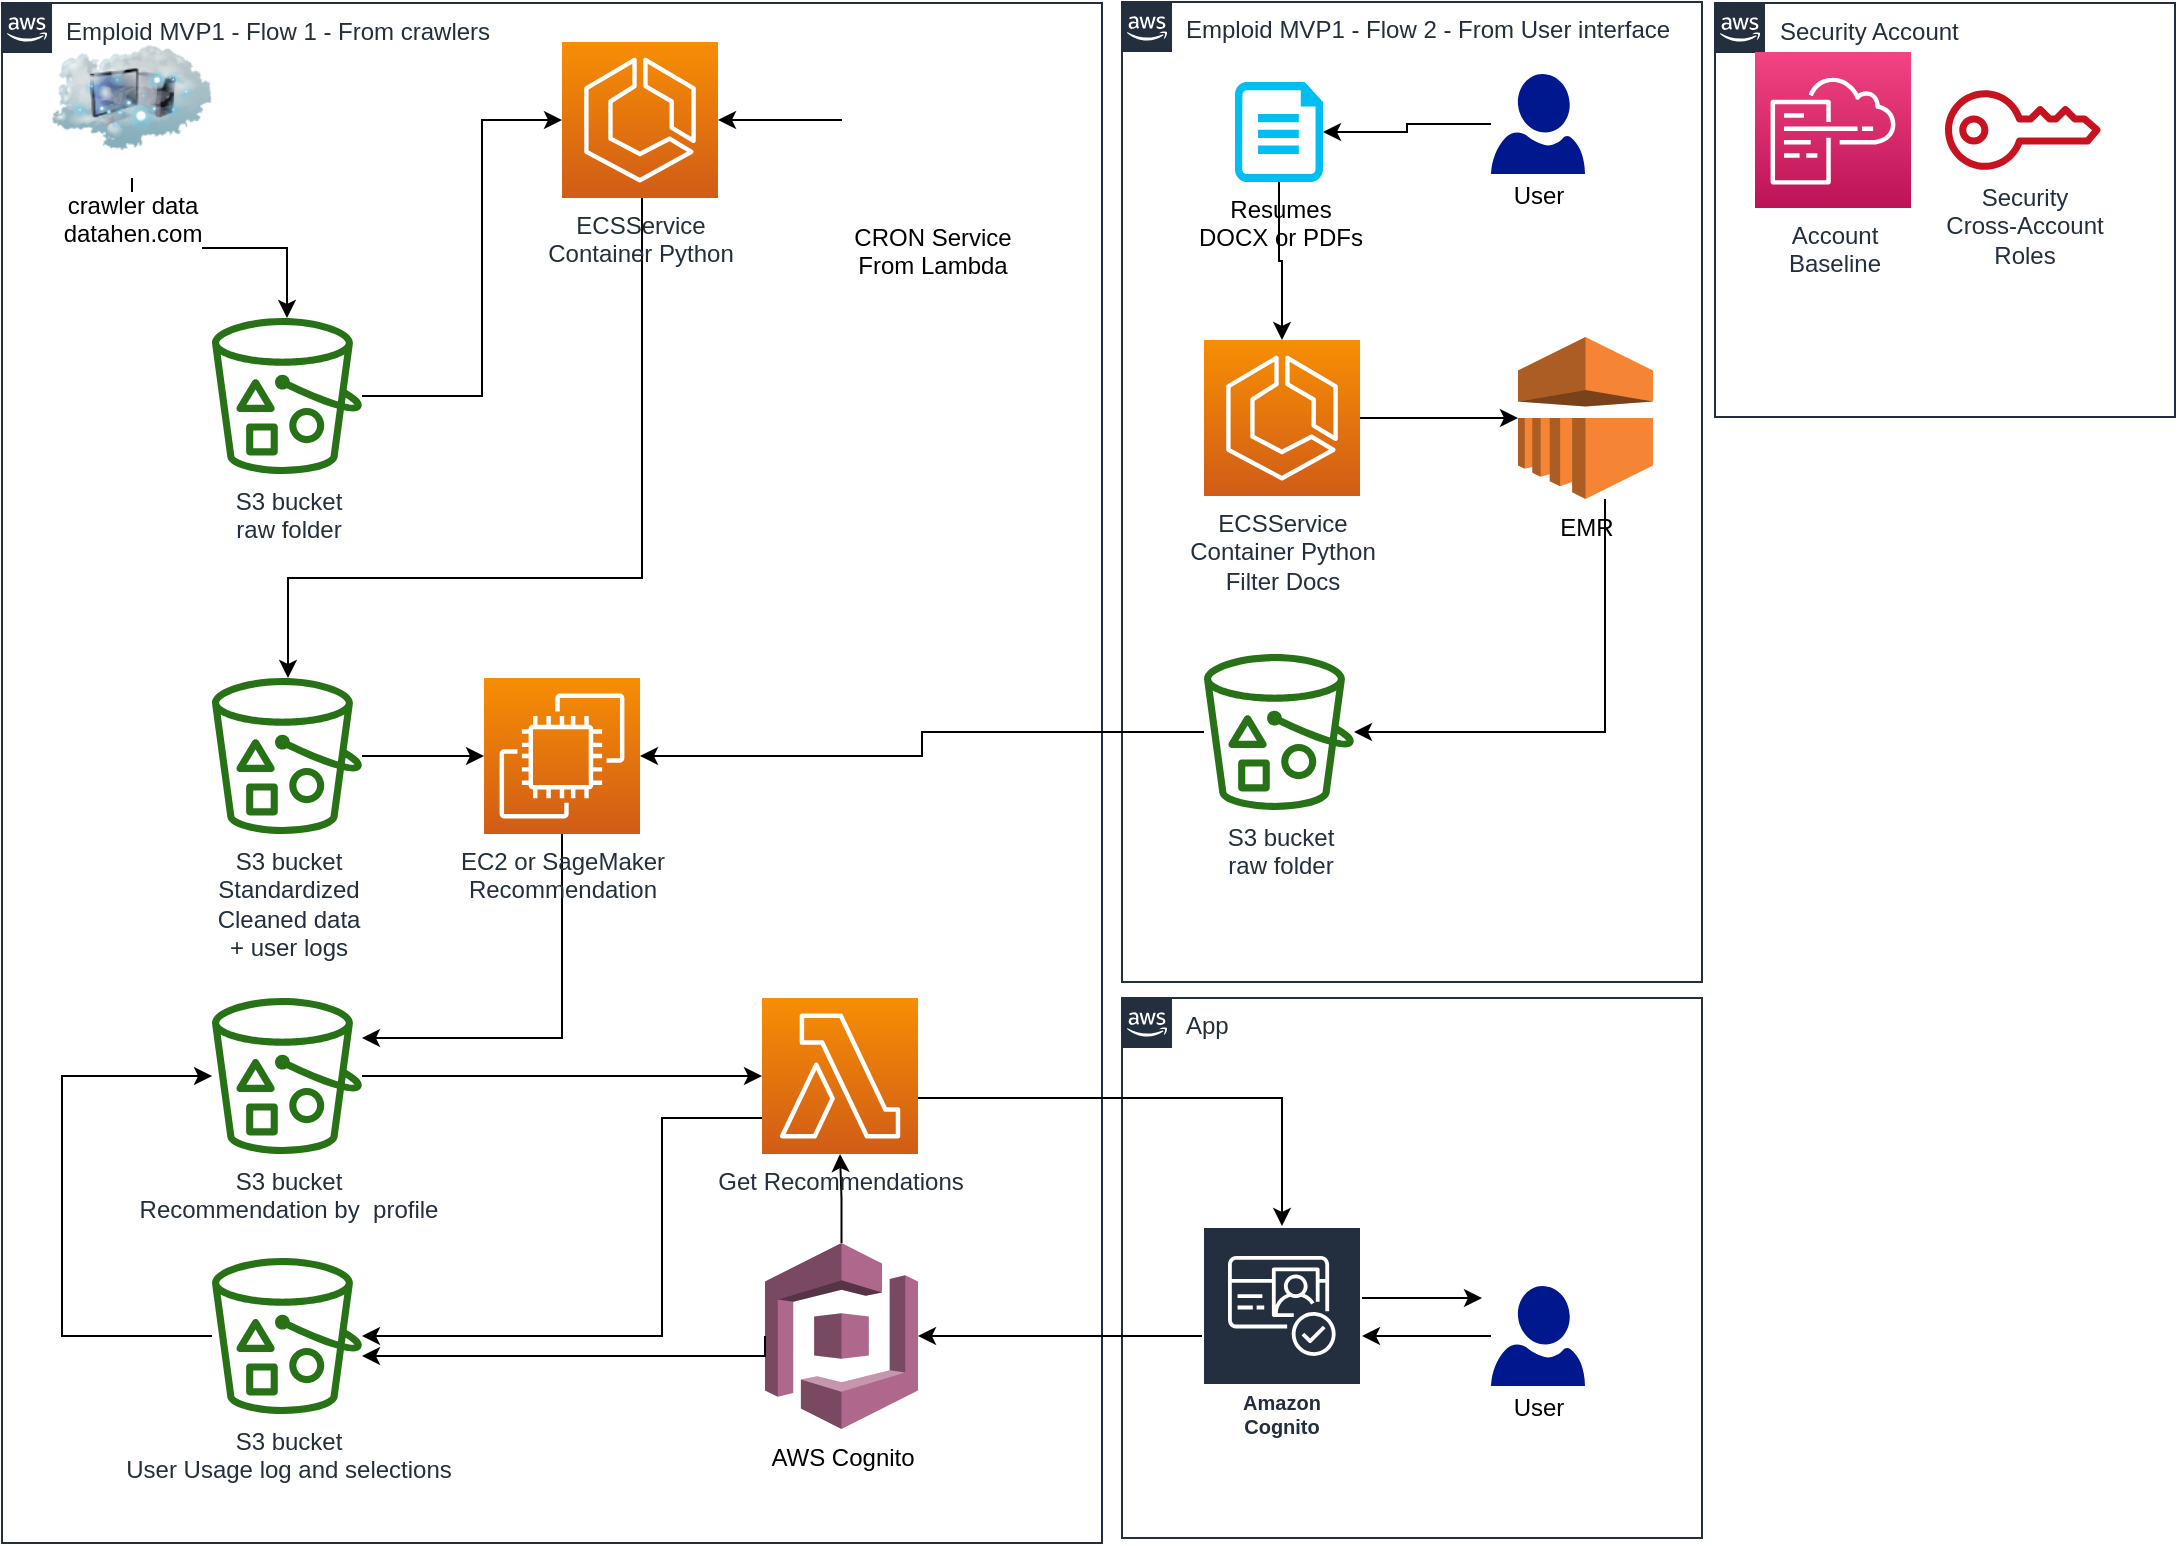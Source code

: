 <mxfile pages="1" version="11.2.8" type="device"><diagram id="Ht1M8jgEwFfnCIfOTk4-" name="Page-1"><mxGraphModel dx="1041" dy="1284" grid="1" gridSize="10" guides="1" tooltips="1" connect="1" arrows="1" fold="1" page="1" pageScale="1" pageWidth="1169" pageHeight="827" math="0" shadow="0"><root><mxCell id="0"/><mxCell id="1" parent="0"/><mxCell id="dfyFlv11HNrjt1Cb2bHD-29" value="Emploid MVP1 - Flow 2 - From User interface" style="points=[[0,0],[0.25,0],[0.5,0],[0.75,0],[1,0],[1,0.25],[1,0.5],[1,0.75],[1,1],[0.75,1],[0.5,1],[0.25,1],[0,1],[0,0.75],[0,0.5],[0,0.25]];outlineConnect=0;gradientColor=none;html=1;whiteSpace=wrap;fontSize=12;fontStyle=0;shape=mxgraph.aws4.group;grIcon=mxgraph.aws4.group_aws_cloud_alt;strokeColor=#232F3E;fillColor=none;verticalAlign=top;align=left;spacingLeft=30;fontColor=#232F3E;dashed=0;labelBackgroundColor=#ffffff;" parent="1" vertex="1"><mxGeometry x="590" y="-808" width="290" height="490" as="geometry"/></mxCell><mxCell id="UEzPUAAOIrF-is8g5C7q-186" value="Security Account" style="points=[[0,0],[0.25,0],[0.5,0],[0.75,0],[1,0],[1,0.25],[1,0.5],[1,0.75],[1,1],[0.75,1],[0.5,1],[0.25,1],[0,1],[0,0.75],[0,0.5],[0,0.25]];outlineConnect=0;gradientColor=none;html=1;whiteSpace=wrap;fontSize=12;fontStyle=0;shape=mxgraph.aws4.group;grIcon=mxgraph.aws4.group_aws_cloud_alt;strokeColor=#232F3E;fillColor=none;verticalAlign=top;align=left;spacingLeft=30;fontColor=#232F3E;dashed=0;labelBackgroundColor=#ffffff;" parent="1" vertex="1"><mxGeometry x="886.5" y="-807.5" width="230" height="207" as="geometry"/></mxCell><mxCell id="UEzPUAAOIrF-is8g5C7q-175" value="Emploid MVP1 - Flow 1 - From crawlers" style="points=[[0,0],[0.25,0],[0.5,0],[0.75,0],[1,0],[1,0.25],[1,0.5],[1,0.75],[1,1],[0.75,1],[0.5,1],[0.25,1],[0,1],[0,0.75],[0,0.5],[0,0.25]];outlineConnect=0;gradientColor=none;html=1;whiteSpace=wrap;fontSize=12;fontStyle=0;shape=mxgraph.aws4.group;grIcon=mxgraph.aws4.group_aws_cloud_alt;strokeColor=#232F3E;fillColor=none;verticalAlign=top;align=left;spacingLeft=30;fontColor=#232F3E;dashed=0;labelBackgroundColor=#ffffff;" parent="1" vertex="1"><mxGeometry x="30" y="-807.5" width="550" height="770" as="geometry"/></mxCell><mxCell id="UEzPUAAOIrF-is8g5C7q-191" value="Account&lt;br&gt;Baseline&lt;br&gt;" style="outlineConnect=0;fontColor=#232F3E;gradientColor=#F34482;gradientDirection=north;fillColor=#BC1356;strokeColor=#ffffff;dashed=0;verticalLabelPosition=bottom;verticalAlign=top;align=center;html=1;fontSize=12;fontStyle=0;aspect=fixed;shape=mxgraph.aws4.resourceIcon;resIcon=mxgraph.aws4.cloudformation;labelBackgroundColor=#ffffff;" parent="1" vertex="1"><mxGeometry x="906.5" y="-783" width="78" height="78" as="geometry"/></mxCell><mxCell id="UEzPUAAOIrF-is8g5C7q-192" value="Security&lt;br&gt;Cross-Account&lt;br&gt;Roles&lt;br&gt;" style="outlineConnect=0;fontColor=#232F3E;gradientColor=none;fillColor=#C7131F;strokeColor=none;dashed=0;verticalLabelPosition=bottom;verticalAlign=top;align=center;html=1;fontSize=12;fontStyle=0;aspect=fixed;pointerEvents=1;shape=mxgraph.aws4.addon;labelBackgroundColor=#ffffff;" parent="1" vertex="1"><mxGeometry x="1001.5" y="-764" width="78" height="40" as="geometry"/></mxCell><mxCell id="dfyFlv11HNrjt1Cb2bHD-51" value="" style="edgeStyle=orthogonalEdgeStyle;rounded=0;orthogonalLoop=1;jettySize=auto;html=1;" parent="1" source="dfyFlv11HNrjt1Cb2bHD-1" target="dfyFlv11HNrjt1Cb2bHD-49" edge="1"><mxGeometry relative="1" as="geometry"><mxPoint x="370" y="-312" as="targetPoint"/><Array as="points"><mxPoint x="310" y="-290"/></Array></mxGeometry></mxCell><mxCell id="dfyFlv11HNrjt1Cb2bHD-1" value="&lt;div&gt;EC2 or SageMaker&lt;/div&gt;&lt;div&gt;Recommendation&lt;br&gt;&lt;/div&gt;" style="outlineConnect=0;fontColor=#232F3E;gradientColor=#F78E04;gradientDirection=north;fillColor=#D05C17;strokeColor=#ffffff;dashed=0;verticalLabelPosition=bottom;verticalAlign=top;align=center;html=1;fontSize=12;fontStyle=0;aspect=fixed;shape=mxgraph.aws4.resourceIcon;resIcon=mxgraph.aws4.ec2;" parent="1" vertex="1"><mxGeometry x="271" y="-470" width="78" height="78" as="geometry"/></mxCell><mxCell id="dfyFlv11HNrjt1Cb2bHD-42" value="" style="edgeStyle=orthogonalEdgeStyle;rounded=0;orthogonalLoop=1;jettySize=auto;html=1;" parent="1" source="dfyFlv11HNrjt1Cb2bHD-2" target="dfyFlv11HNrjt1Cb2bHD-13" edge="1"><mxGeometry relative="1" as="geometry"><mxPoint x="369.5" y="-630" as="targetPoint"/><Array as="points"><mxPoint x="350" y="-520"/><mxPoint x="173" y="-520"/></Array></mxGeometry></mxCell><mxCell id="dfyFlv11HNrjt1Cb2bHD-2" value="&lt;div&gt;ECSService&lt;/div&gt;&lt;div&gt;Container Python&lt;br&gt;&lt;/div&gt;" style="outlineConnect=0;fontColor=#232F3E;gradientColor=#F78E04;gradientDirection=north;fillColor=#D05C17;strokeColor=#ffffff;dashed=0;verticalLabelPosition=bottom;verticalAlign=top;align=center;html=1;fontSize=12;fontStyle=0;aspect=fixed;shape=mxgraph.aws4.resourceIcon;resIcon=mxgraph.aws4.ecs;" parent="1" vertex="1"><mxGeometry x="310" y="-788" width="78" height="78" as="geometry"/></mxCell><mxCell id="dfyFlv11HNrjt1Cb2bHD-48" value="" style="edgeStyle=orthogonalEdgeStyle;rounded=0;orthogonalLoop=1;jettySize=auto;html=1;" parent="1" source="dfyFlv11HNrjt1Cb2bHD-3" target="dfyFlv11HNrjt1Cb2bHD-2" edge="1"><mxGeometry relative="1" as="geometry"><mxPoint x="479" y="-749" as="targetPoint"/></mxGeometry></mxCell><mxCell id="dfyFlv11HNrjt1Cb2bHD-3" value="&lt;div&gt;CRON Service&lt;/div&gt;&lt;div&gt;From Lambda&lt;br&gt;&lt;/div&gt;" style="shape=image;html=1;verticalAlign=top;verticalLabelPosition=bottom;labelBackgroundColor=#ffffff;imageAspect=0;aspect=fixed;image=https://cdn3.iconfinder.com/data/icons/UltimateGnome/128x128/status/gnome-fs-loading-icon.png" parent="1" vertex="1"><mxGeometry x="450" y="-794" width="90" height="90" as="geometry"/></mxCell><mxCell id="dfyFlv11HNrjt1Cb2bHD-44" value="" style="edgeStyle=orthogonalEdgeStyle;rounded=0;orthogonalLoop=1;jettySize=auto;html=1;" parent="1" source="dfyFlv11HNrjt1Cb2bHD-5" target="dfyFlv11HNrjt1Cb2bHD-2" edge="1"><mxGeometry relative="1" as="geometry"><mxPoint x="315" y="-611" as="targetPoint"/><Array as="points"><mxPoint x="270" y="-611"/><mxPoint x="270" y="-749"/></Array></mxGeometry></mxCell><mxCell id="dfyFlv11HNrjt1Cb2bHD-5" value="&lt;div&gt;S3 bucket&lt;/div&gt;&lt;div&gt;raw folder&lt;br&gt;&lt;/div&gt;" style="outlineConnect=0;fontColor=#232F3E;gradientColor=none;fillColor=#277116;strokeColor=none;dashed=0;verticalLabelPosition=bottom;verticalAlign=top;align=center;html=1;fontSize=12;fontStyle=0;aspect=fixed;pointerEvents=1;shape=mxgraph.aws4.bucket_with_objects;" parent="1" vertex="1"><mxGeometry x="135" y="-650" width="75" height="78" as="geometry"/></mxCell><mxCell id="dfyFlv11HNrjt1Cb2bHD-46" value="" style="edgeStyle=orthogonalEdgeStyle;rounded=0;orthogonalLoop=1;jettySize=auto;html=1;" parent="1" source="dfyFlv11HNrjt1Cb2bHD-6" target="dfyFlv11HNrjt1Cb2bHD-5" edge="1"><mxGeometry relative="1" as="geometry"><mxPoint x="215" y="-760" as="targetPoint"/></mxGeometry></mxCell><mxCell id="dfyFlv11HNrjt1Cb2bHD-6" value="&lt;div&gt;crawler data&lt;br&gt;&lt;/div&gt;&lt;div&gt;datahen.com&lt;/div&gt;" style="image;html=1;labelBackgroundColor=#ffffff;image=img/lib/clip_art/networking/Cloud_Computer_128x128.png" parent="1" vertex="1"><mxGeometry x="55" y="-800" width="80" height="80" as="geometry"/></mxCell><mxCell id="dfyFlv11HNrjt1Cb2bHD-40" value="" style="edgeStyle=orthogonalEdgeStyle;rounded=0;orthogonalLoop=1;jettySize=auto;html=1;" parent="1" source="dfyFlv11HNrjt1Cb2bHD-13" target="dfyFlv11HNrjt1Cb2bHD-1" edge="1"><mxGeometry relative="1" as="geometry"><mxPoint x="315" y="-431" as="targetPoint"/></mxGeometry></mxCell><mxCell id="dfyFlv11HNrjt1Cb2bHD-13" value="&lt;div&gt;S3 bucket &lt;br&gt;&lt;/div&gt;&lt;div&gt;Standardized &lt;br&gt;&lt;/div&gt;&lt;div&gt;Cleaned data&lt;/div&gt;&lt;div&gt;+ user logs&lt;br&gt;&lt;/div&gt;" style="outlineConnect=0;fontColor=#232F3E;gradientColor=none;fillColor=#277116;strokeColor=none;dashed=0;verticalLabelPosition=bottom;verticalAlign=top;align=center;html=1;fontSize=12;fontStyle=0;aspect=fixed;pointerEvents=1;shape=mxgraph.aws4.bucket_with_objects;" parent="1" vertex="1"><mxGeometry x="135" y="-470" width="75" height="78" as="geometry"/></mxCell><mxCell id="dfyFlv11HNrjt1Cb2bHD-31" value="" style="edgeStyle=orthogonalEdgeStyle;rounded=0;orthogonalLoop=1;jettySize=auto;html=1;" parent="1" source="dfyFlv11HNrjt1Cb2bHD-24" target="dfyFlv11HNrjt1Cb2bHD-28" edge="1"><mxGeometry relative="1" as="geometry"/></mxCell><mxCell id="dfyFlv11HNrjt1Cb2bHD-24" value="&lt;div&gt;Resumes&lt;/div&gt;&lt;div&gt;DOCX or PDFs&lt;/div&gt;" style="verticalLabelPosition=bottom;html=1;verticalAlign=top;align=center;strokeColor=none;fillColor=#00BEF2;shape=mxgraph.azure.file;pointerEvents=1;" parent="1" vertex="1"><mxGeometry x="646.5" y="-768" width="44" height="50" as="geometry"/></mxCell><mxCell id="dfyFlv11HNrjt1Cb2bHD-30" value="" style="edgeStyle=orthogonalEdgeStyle;rounded=0;orthogonalLoop=1;jettySize=auto;html=1;" parent="1" source="dfyFlv11HNrjt1Cb2bHD-26" target="dfyFlv11HNrjt1Cb2bHD-24" edge="1"><mxGeometry relative="1" as="geometry"/></mxCell><mxCell id="dfyFlv11HNrjt1Cb2bHD-26" value="&lt;div&gt;&lt;br&gt;&lt;/div&gt;&lt;div&gt;&lt;br&gt;&lt;/div&gt;&lt;div&gt;&lt;br&gt;&lt;/div&gt;&lt;div&gt;&lt;br&gt;&lt;/div&gt;&lt;div&gt;&lt;br&gt;&lt;/div&gt;&lt;div&gt;User&lt;br&gt;&lt;/div&gt;" style="shadow=0;dashed=0;html=1;strokeColor=none;shape=mxgraph.azure.user;fillColor=#00188D;" parent="1" vertex="1"><mxGeometry x="774.5" y="-772" width="47" height="50" as="geometry"/></mxCell><mxCell id="dfyFlv11HNrjt1Cb2bHD-33" value="" style="edgeStyle=orthogonalEdgeStyle;rounded=0;orthogonalLoop=1;jettySize=auto;html=1;" parent="1" source="dfyFlv11HNrjt1Cb2bHD-28" target="dfyFlv11HNrjt1Cb2bHD-32" edge="1"><mxGeometry relative="1" as="geometry"/></mxCell><mxCell id="dfyFlv11HNrjt1Cb2bHD-28" value="&lt;div&gt;ECSService&lt;/div&gt;&lt;div&gt;Container Python&lt;/div&gt;&lt;div&gt;Filter Docs&lt;br&gt;&lt;/div&gt;" style="outlineConnect=0;fontColor=#232F3E;gradientColor=#F78E04;gradientDirection=north;fillColor=#D05C17;strokeColor=#ffffff;dashed=0;verticalLabelPosition=bottom;verticalAlign=top;align=center;html=1;fontSize=12;fontStyle=0;aspect=fixed;shape=mxgraph.aws4.resourceIcon;resIcon=mxgraph.aws4.ecs;" parent="1" vertex="1"><mxGeometry x="631" y="-639" width="78" height="78" as="geometry"/></mxCell><mxCell id="dfyFlv11HNrjt1Cb2bHD-36" value="" style="edgeStyle=orthogonalEdgeStyle;rounded=0;orthogonalLoop=1;jettySize=auto;html=1;" parent="1" source="dfyFlv11HNrjt1Cb2bHD-32" target="dfyFlv11HNrjt1Cb2bHD-34" edge="1"><mxGeometry relative="1" as="geometry"><mxPoint x="831.75" y="-478" as="targetPoint"/><Array as="points"><mxPoint x="831.5" y="-443"/></Array></mxGeometry></mxCell><mxCell id="dfyFlv11HNrjt1Cb2bHD-32" value="&lt;div&gt;EMR&lt;/div&gt;" style="outlineConnect=0;dashed=0;verticalLabelPosition=bottom;verticalAlign=top;align=center;html=1;shape=mxgraph.aws3.emr;fillColor=#F58534;gradientColor=none;" parent="1" vertex="1"><mxGeometry x="788" y="-640.5" width="67.5" height="81" as="geometry"/></mxCell><mxCell id="dfyFlv11HNrjt1Cb2bHD-38" value="" style="edgeStyle=orthogonalEdgeStyle;rounded=0;orthogonalLoop=1;jettySize=auto;html=1;" parent="1" source="dfyFlv11HNrjt1Cb2bHD-34" target="dfyFlv11HNrjt1Cb2bHD-1" edge="1"><mxGeometry relative="1" as="geometry"/></mxCell><mxCell id="dfyFlv11HNrjt1Cb2bHD-34" value="&lt;div&gt;S3 bucket&lt;/div&gt;&lt;div&gt;raw folder&lt;br&gt;&lt;/div&gt;" style="outlineConnect=0;fontColor=#232F3E;gradientColor=none;fillColor=#277116;strokeColor=none;dashed=0;verticalLabelPosition=bottom;verticalAlign=top;align=center;html=1;fontSize=12;fontStyle=0;aspect=fixed;pointerEvents=1;shape=mxgraph.aws4.bucket_with_objects;" parent="1" vertex="1"><mxGeometry x="631" y="-482" width="75" height="78" as="geometry"/></mxCell><mxCell id="dfyFlv11HNrjt1Cb2bHD-49" value="&lt;div&gt;S3 bucket&lt;/div&gt;&lt;div&gt;Recommendation by&amp;nbsp; profile&lt;br&gt;&lt;/div&gt;" style="outlineConnect=0;fontColor=#232F3E;gradientColor=none;fillColor=#277116;strokeColor=none;dashed=0;verticalLabelPosition=bottom;verticalAlign=top;align=center;html=1;fontSize=12;fontStyle=0;aspect=fixed;pointerEvents=1;shape=mxgraph.aws4.bucket_with_objects;" parent="1" vertex="1"><mxGeometry x="135" y="-310" width="75" height="78" as="geometry"/></mxCell><mxCell id="KSVbkqzoWua_kVXrXG96-1" style="edgeStyle=orthogonalEdgeStyle;rounded=0;orthogonalLoop=1;jettySize=auto;html=1;" parent="1" source="V_u6yyNMHwT3FaxLhxJU-1" target="dfyFlv11HNrjt1Cb2bHD-49" edge="1"><mxGeometry relative="1" as="geometry"><Array as="points"><mxPoint x="60" y="-141.0"/><mxPoint x="60" y="-271"/></Array></mxGeometry></mxCell><mxCell id="V_u6yyNMHwT3FaxLhxJU-1" value="&lt;div&gt;S3 bucket&lt;/div&gt;&lt;div&gt;User Usage log and selections&lt;br&gt;&lt;/div&gt;" style="outlineConnect=0;fontColor=#232F3E;gradientColor=none;fillColor=#277116;strokeColor=none;dashed=0;verticalLabelPosition=bottom;verticalAlign=top;align=center;html=1;fontSize=12;fontStyle=0;aspect=fixed;pointerEvents=1;shape=mxgraph.aws4.bucket_with_objects;" parent="1" vertex="1"><mxGeometry x="135" y="-180" width="75" height="78" as="geometry"/></mxCell><mxCell id="V_u6yyNMHwT3FaxLhxJU-2" value="App" style="points=[[0,0],[0.25,0],[0.5,0],[0.75,0],[1,0],[1,0.25],[1,0.5],[1,0.75],[1,1],[0.75,1],[0.5,1],[0.25,1],[0,1],[0,0.75],[0,0.5],[0,0.25]];outlineConnect=0;gradientColor=none;html=1;whiteSpace=wrap;fontSize=12;fontStyle=0;shape=mxgraph.aws4.group;grIcon=mxgraph.aws4.group_aws_cloud_alt;strokeColor=#232F3E;fillColor=none;verticalAlign=top;align=left;spacingLeft=30;fontColor=#232F3E;dashed=0;labelBackgroundColor=#ffffff;" parent="1" vertex="1"><mxGeometry x="590" y="-310" width="290" height="270" as="geometry"/></mxCell><mxCell id="KSVbkqzoWua_kVXrXG96-4" value="" style="edgeStyle=orthogonalEdgeStyle;rounded=0;orthogonalLoop=1;jettySize=auto;html=1;" parent="1" source="V_u6yyNMHwT3FaxLhxJU-3" target="KSVbkqzoWua_kVXrXG96-3" edge="1"><mxGeometry relative="1" as="geometry"/></mxCell><mxCell id="V_u6yyNMHwT3FaxLhxJU-3" value="&lt;div&gt;&lt;br&gt;&lt;/div&gt;&lt;div&gt;&lt;br&gt;&lt;/div&gt;&lt;div&gt;&lt;br&gt;&lt;/div&gt;&lt;div&gt;&lt;br&gt;&lt;/div&gt;&lt;div&gt;&lt;br&gt;&lt;/div&gt;&lt;div&gt;User&lt;br&gt;&lt;/div&gt;" style="shadow=0;dashed=0;html=1;strokeColor=none;shape=mxgraph.azure.user;fillColor=#00188D;" parent="1" vertex="1"><mxGeometry x="774.5" y="-166" width="47" height="50" as="geometry"/></mxCell><mxCell id="KSVbkqzoWua_kVXrXG96-8" value="" style="edgeStyle=orthogonalEdgeStyle;rounded=0;orthogonalLoop=1;jettySize=auto;html=1;" parent="1" source="KSVbkqzoWua_kVXrXG96-2" target="KSVbkqzoWua_kVXrXG96-7" edge="1"><mxGeometry relative="1" as="geometry"/></mxCell><mxCell id="KSVbkqzoWua_kVXrXG96-2" value="AWS Cognito" style="outlineConnect=0;dashed=0;verticalLabelPosition=bottom;verticalAlign=top;align=center;html=1;shape=mxgraph.aws3.cognito;fillColor=#AD688B;gradientColor=none;" parent="1" vertex="1"><mxGeometry x="411.5" y="-187.5" width="76.5" height="93" as="geometry"/></mxCell><mxCell id="KSVbkqzoWua_kVXrXG96-3" value="Amazon Cognito" style="outlineConnect=0;fontColor=#232F3E;gradientColor=none;strokeColor=#ffffff;fillColor=#232F3E;dashed=0;verticalLabelPosition=middle;verticalAlign=bottom;align=center;html=1;whiteSpace=wrap;fontSize=10;fontStyle=1;spacing=3;shape=mxgraph.aws4.productIcon;prIcon=mxgraph.aws4.cognito;" parent="1" vertex="1"><mxGeometry x="630" y="-196" width="80" height="110" as="geometry"/></mxCell><mxCell id="KSVbkqzoWua_kVXrXG96-10" value="" style="edgeStyle=orthogonalEdgeStyle;rounded=0;orthogonalLoop=1;jettySize=auto;html=1;" parent="1" source="KSVbkqzoWua_kVXrXG96-7" target="V_u6yyNMHwT3FaxLhxJU-1" edge="1"><mxGeometry relative="1" as="geometry"><mxPoint x="331" y="-281" as="targetPoint"/><Array as="points"><mxPoint x="360" y="-250"/><mxPoint x="360" y="-141"/></Array></mxGeometry></mxCell><mxCell id="KSVbkqzoWua_kVXrXG96-15" value="" style="edgeStyle=orthogonalEdgeStyle;rounded=0;orthogonalLoop=1;jettySize=auto;html=1;" parent="1" source="KSVbkqzoWua_kVXrXG96-7" target="KSVbkqzoWua_kVXrXG96-3" edge="1"><mxGeometry relative="1" as="geometry"><mxPoint x="569" y="-281" as="targetPoint"/><Array as="points"><mxPoint x="670" y="-260"/></Array></mxGeometry></mxCell><mxCell id="KSVbkqzoWua_kVXrXG96-7" value="Get Recommendations" style="outlineConnect=0;fontColor=#232F3E;gradientColor=#F78E04;gradientDirection=north;fillColor=#D05C17;strokeColor=#ffffff;dashed=0;verticalLabelPosition=bottom;verticalAlign=top;align=center;html=1;fontSize=12;fontStyle=0;aspect=fixed;shape=mxgraph.aws4.resourceIcon;resIcon=mxgraph.aws4.lambda;" parent="1" vertex="1"><mxGeometry x="410" y="-310" width="78" height="78" as="geometry"/></mxCell><mxCell id="KSVbkqzoWua_kVXrXG96-16" value="" style="edgeStyle=orthogonalEdgeStyle;rounded=0;orthogonalLoop=1;jettySize=auto;html=1;" parent="1" source="KSVbkqzoWua_kVXrXG96-3" edge="1"><mxGeometry relative="1" as="geometry"><mxPoint x="499.0" y="-250.294" as="sourcePoint"/><mxPoint x="770" y="-160" as="targetPoint"/><Array as="points"><mxPoint x="680" y="-166"/></Array></mxGeometry></mxCell><mxCell id="KSVbkqzoWua_kVXrXG96-17" value="" style="edgeStyle=orthogonalEdgeStyle;rounded=0;orthogonalLoop=1;jettySize=auto;html=1;" parent="1" source="KSVbkqzoWua_kVXrXG96-3" target="KSVbkqzoWua_kVXrXG96-2" edge="1"><mxGeometry relative="1" as="geometry"><mxPoint x="580" y="-156.5" as="sourcePoint"/><mxPoint x="515.5" y="-156.5" as="targetPoint"/><Array as="points"><mxPoint x="570" y="-141"/><mxPoint x="570" y="-141"/></Array></mxGeometry></mxCell><mxCell id="KSVbkqzoWua_kVXrXG96-18" value="" style="edgeStyle=orthogonalEdgeStyle;rounded=0;orthogonalLoop=1;jettySize=auto;html=1;exitX=0;exitY=0.5;exitDx=0;exitDy=0;exitPerimeter=0;" parent="1" source="KSVbkqzoWua_kVXrXG96-2" target="V_u6yyNMHwT3FaxLhxJU-1" edge="1"><mxGeometry relative="1" as="geometry"><mxPoint x="640" y="-131.471" as="sourcePoint"/><mxPoint x="498" y="-131.471" as="targetPoint"/><Array as="points"><mxPoint x="411" y="-131"/></Array></mxGeometry></mxCell><mxCell id="KSVbkqzoWua_kVXrXG96-20" value="" style="edgeStyle=orthogonalEdgeStyle;rounded=0;orthogonalLoop=1;jettySize=auto;html=1;" parent="1" source="dfyFlv11HNrjt1Cb2bHD-49" target="KSVbkqzoWua_kVXrXG96-7" edge="1"><mxGeometry relative="1" as="geometry"><mxPoint x="342" y="-260.471" as="sourcePoint"/><mxPoint x="200" y="-260.471" as="targetPoint"/><Array as="points"><mxPoint x="360" y="-271"/><mxPoint x="360" y="-271"/></Array></mxGeometry></mxCell></root></mxGraphModel></diagram></mxfile>
